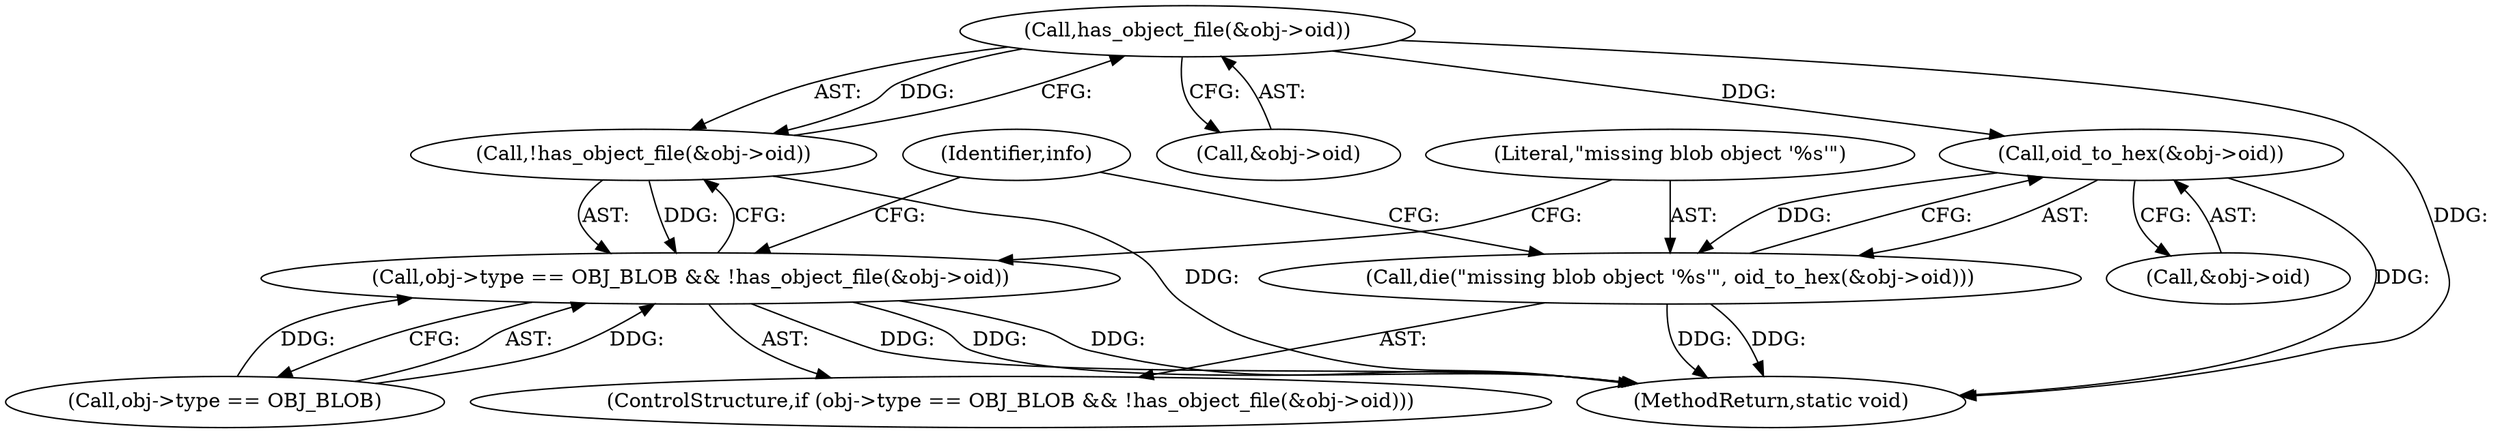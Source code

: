 digraph "0_git_de1e67d0703894cb6ea782e36abb63976ab07e60_1@pointer" {
"1000118" [label="(Call,has_object_file(&obj->oid))"];
"1000117" [label="(Call,!has_object_file(&obj->oid))"];
"1000111" [label="(Call,obj->type == OBJ_BLOB && !has_object_file(&obj->oid))"];
"1000125" [label="(Call,oid_to_hex(&obj->oid))"];
"1000123" [label="(Call,die(\"missing blob object '%s'\", oid_to_hex(&obj->oid)))"];
"1000110" [label="(ControlStructure,if (obj->type == OBJ_BLOB && !has_object_file(&obj->oid)))"];
"1000134" [label="(Identifier,info)"];
"1000112" [label="(Call,obj->type == OBJ_BLOB)"];
"1000111" [label="(Call,obj->type == OBJ_BLOB && !has_object_file(&obj->oid))"];
"1000119" [label="(Call,&obj->oid)"];
"1000117" [label="(Call,!has_object_file(&obj->oid))"];
"1000125" [label="(Call,oid_to_hex(&obj->oid))"];
"1000124" [label="(Literal,\"missing blob object '%s'\")"];
"1000118" [label="(Call,has_object_file(&obj->oid))"];
"1000126" [label="(Call,&obj->oid)"];
"1000153" [label="(MethodReturn,static void)"];
"1000123" [label="(Call,die(\"missing blob object '%s'\", oid_to_hex(&obj->oid)))"];
"1000118" -> "1000117"  [label="AST: "];
"1000118" -> "1000119"  [label="CFG: "];
"1000119" -> "1000118"  [label="AST: "];
"1000117" -> "1000118"  [label="CFG: "];
"1000118" -> "1000153"  [label="DDG: "];
"1000118" -> "1000117"  [label="DDG: "];
"1000118" -> "1000125"  [label="DDG: "];
"1000117" -> "1000111"  [label="AST: "];
"1000111" -> "1000117"  [label="CFG: "];
"1000117" -> "1000153"  [label="DDG: "];
"1000117" -> "1000111"  [label="DDG: "];
"1000111" -> "1000110"  [label="AST: "];
"1000111" -> "1000112"  [label="CFG: "];
"1000112" -> "1000111"  [label="AST: "];
"1000124" -> "1000111"  [label="CFG: "];
"1000134" -> "1000111"  [label="CFG: "];
"1000111" -> "1000153"  [label="DDG: "];
"1000111" -> "1000153"  [label="DDG: "];
"1000111" -> "1000153"  [label="DDG: "];
"1000112" -> "1000111"  [label="DDG: "];
"1000112" -> "1000111"  [label="DDG: "];
"1000125" -> "1000123"  [label="AST: "];
"1000125" -> "1000126"  [label="CFG: "];
"1000126" -> "1000125"  [label="AST: "];
"1000123" -> "1000125"  [label="CFG: "];
"1000125" -> "1000153"  [label="DDG: "];
"1000125" -> "1000123"  [label="DDG: "];
"1000123" -> "1000110"  [label="AST: "];
"1000124" -> "1000123"  [label="AST: "];
"1000134" -> "1000123"  [label="CFG: "];
"1000123" -> "1000153"  [label="DDG: "];
"1000123" -> "1000153"  [label="DDG: "];
}
